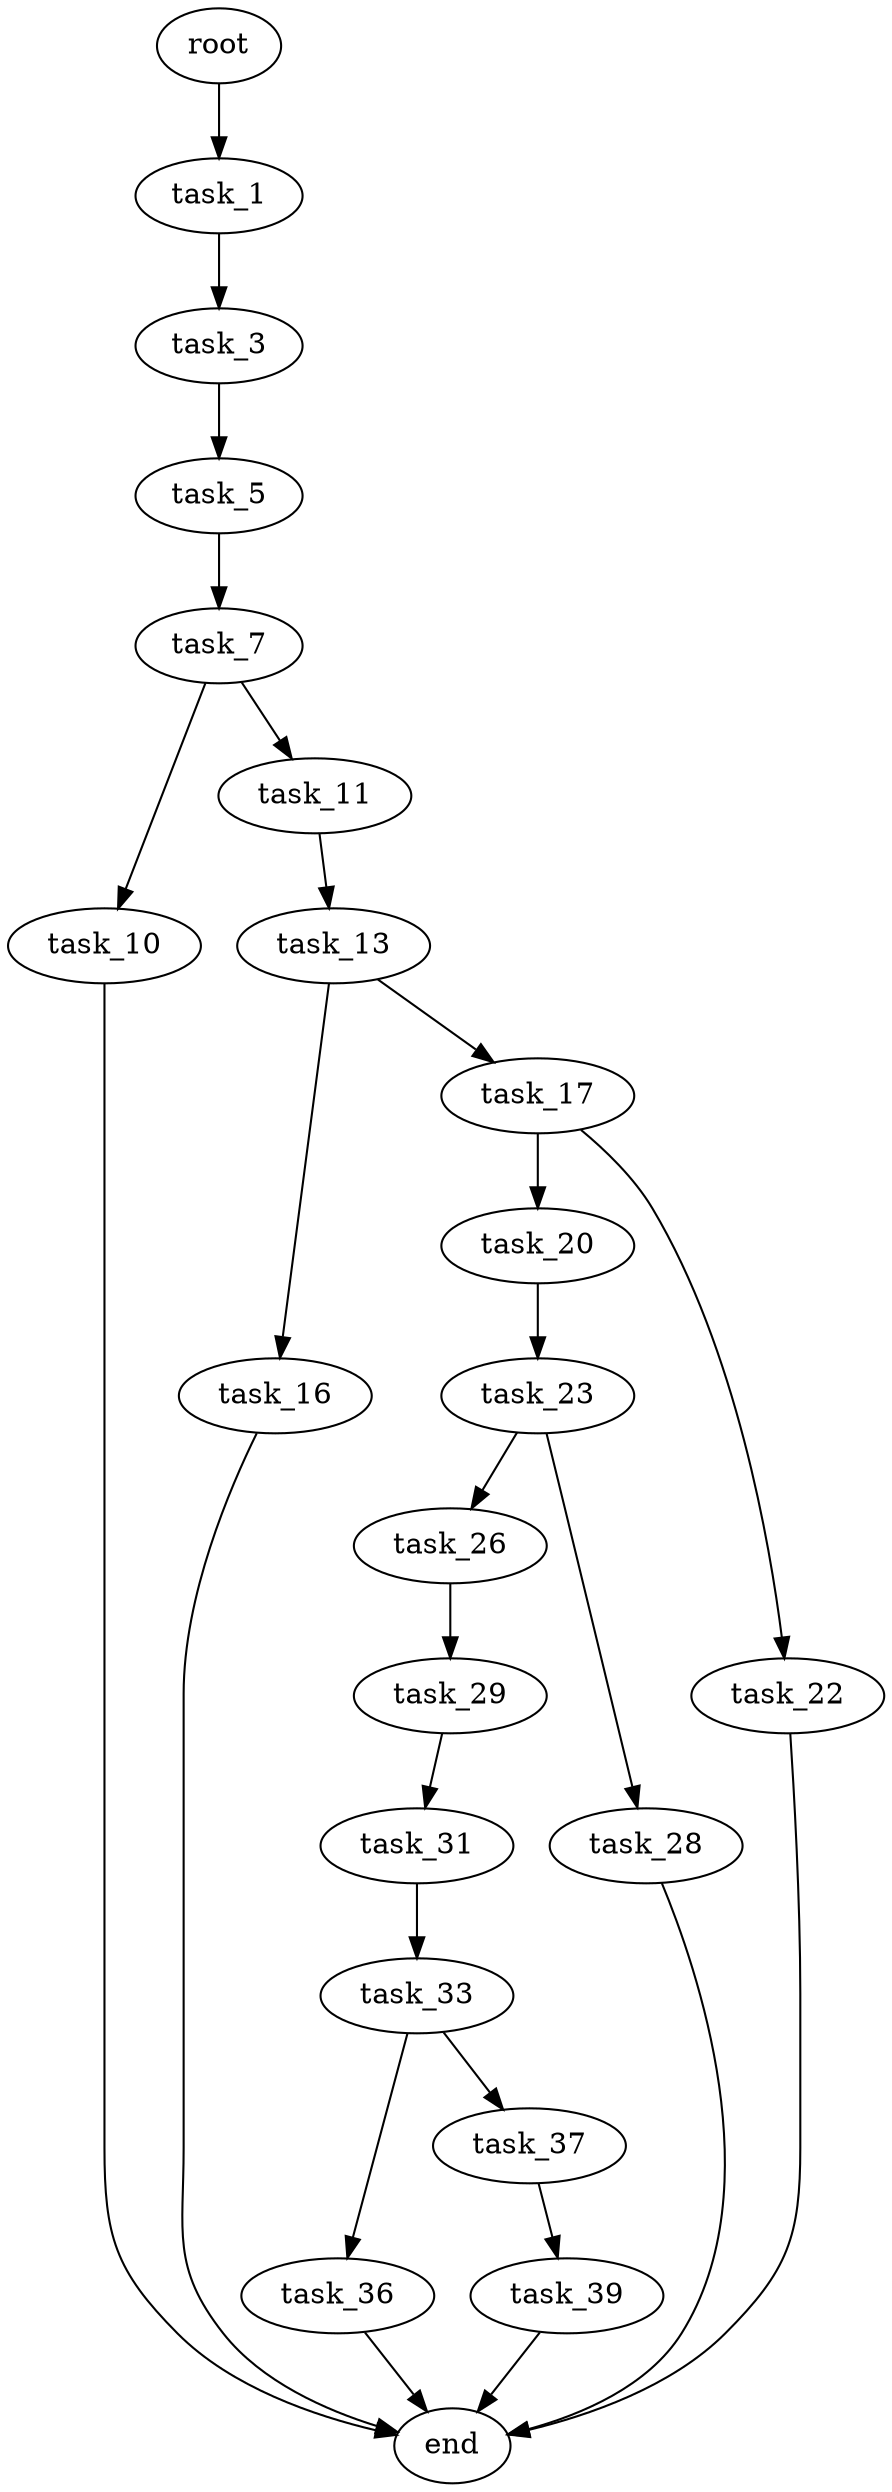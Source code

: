 digraph G {
  root [size="0.000000"];
  task_1 [size="701625040768.000000"];
  task_3 [size="3652682931.000000"];
  task_5 [size="244391943728.000000"];
  task_7 [size="368293445632.000000"];
  task_10 [size="1073741824000.000000"];
  task_11 [size="164141697229.000000"];
  task_13 [size="223357892368.000000"];
  task_16 [size="227827073470.000000"];
  task_17 [size="965300630.000000"];
  task_20 [size="782757789696.000000"];
  task_22 [size="24854673709.000000"];
  task_23 [size="465749652477.000000"];
  task_26 [size="782757789696.000000"];
  task_28 [size="1091787025.000000"];
  task_29 [size="475381264.000000"];
  task_31 [size="1257626501816.000000"];
  task_33 [size="463028912073.000000"];
  task_36 [size="1334328591.000000"];
  task_37 [size="151477967114.000000"];
  task_39 [size="358104546190.000000"];
  end [size="0.000000"];

  root -> task_1 [size="1.000000"];
  task_1 -> task_3 [size="679477248.000000"];
  task_3 -> task_5 [size="301989888.000000"];
  task_5 -> task_7 [size="838860800.000000"];
  task_7 -> task_10 [size="411041792.000000"];
  task_7 -> task_11 [size="411041792.000000"];
  task_10 -> end [size="1.000000"];
  task_11 -> task_13 [size="301989888.000000"];
  task_13 -> task_16 [size="838860800.000000"];
  task_13 -> task_17 [size="838860800.000000"];
  task_16 -> end [size="1.000000"];
  task_17 -> task_20 [size="33554432.000000"];
  task_17 -> task_22 [size="33554432.000000"];
  task_20 -> task_23 [size="679477248.000000"];
  task_22 -> end [size="1.000000"];
  task_23 -> task_26 [size="536870912.000000"];
  task_23 -> task_28 [size="536870912.000000"];
  task_26 -> task_29 [size="679477248.000000"];
  task_28 -> end [size="1.000000"];
  task_29 -> task_31 [size="33554432.000000"];
  task_31 -> task_33 [size="838860800.000000"];
  task_33 -> task_36 [size="679477248.000000"];
  task_33 -> task_37 [size="679477248.000000"];
  task_36 -> end [size="1.000000"];
  task_37 -> task_39 [size="301989888.000000"];
  task_39 -> end [size="1.000000"];
}
